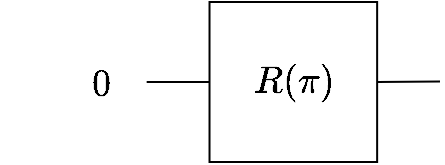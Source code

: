 <mxfile>
    <diagram id="iYqHfR39sjbZLMEoolMR" name="Page-1">
        <mxGraphModel dx="1322" dy="947" grid="1" gridSize="10" guides="1" tooltips="1" connect="1" arrows="1" fold="1" page="1" pageScale="1" pageWidth="850" pageHeight="1100" background="#ffffff" math="1" shadow="0">
            <root>
                <mxCell id="0"/>
                <mxCell id="1" parent="0"/>
                <mxCell id="8" value="" style="group" vertex="1" connectable="0" parent="1">
                    <mxGeometry x="190" y="280" width="220" height="80" as="geometry"/>
                </mxCell>
                <mxCell id="2" value="&lt;font style=&quot;font-size: 16px;&quot;&gt;\(R(\pi)\)&lt;/font&gt;" style="whiteSpace=wrap;html=1;direction=south;" parent="8" vertex="1">
                    <mxGeometry x="104.762" width="83.81" height="80" as="geometry"/>
                </mxCell>
                <mxCell id="3" value="&lt;font style=&quot;font-size: 16px;&quot;&gt;\(0\)&lt;/font&gt;" style="text;html=1;align=center;verticalAlign=top;resizable=0;points=[];autosize=1;strokeColor=none;fillColor=none;" parent="8" vertex="1">
                    <mxGeometry x="25" y="25" width="50" height="30" as="geometry"/>
                </mxCell>
                <mxCell id="5" value="" style="endArrow=none;html=1;entryX=0.5;entryY=1;entryDx=0;entryDy=0;" parent="8" target="2" edge="1">
                    <mxGeometry width="50" height="50" relative="1" as="geometry">
                        <mxPoint x="73.333" y="40" as="sourcePoint"/>
                        <mxPoint x="544.762" y="600" as="targetPoint"/>
                    </mxGeometry>
                </mxCell>
                <mxCell id="7" value="" style="endArrow=none;html=1;entryX=0.5;entryY=1;entryDx=0;entryDy=0;exitX=0.5;exitY=0;exitDx=0;exitDy=0;" parent="8" source="2" edge="1">
                    <mxGeometry width="50" height="50" relative="1" as="geometry">
                        <mxPoint x="188.571" y="39.76" as="sourcePoint"/>
                        <mxPoint x="220" y="39.76" as="targetPoint"/>
                    </mxGeometry>
                </mxCell>
            </root>
        </mxGraphModel>
    </diagram>
</mxfile>
